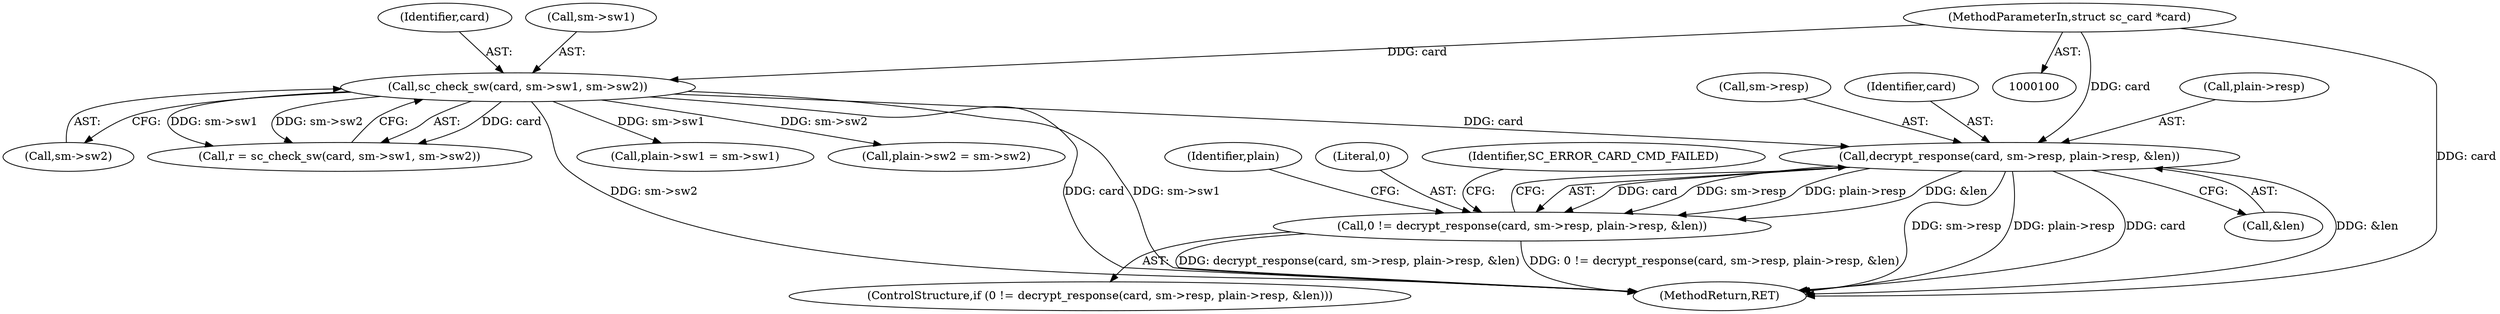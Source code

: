 digraph "0_OpenSC_8fe377e93b4b56060e5bbfb6f3142ceaeca744fa_8@pointer" {
"1000155" [label="(Call,decrypt_response(card, sm->resp, plain->resp, &len))"];
"1000134" [label="(Call,sc_check_sw(card, sm->sw1, sm->sw2))"];
"1000101" [label="(MethodParameterIn,struct sc_card *card)"];
"1000153" [label="(Call,0 != decrypt_response(card, sm->resp, plain->resp, &len))"];
"1000163" [label="(Call,&len)"];
"1000153" [label="(Call,0 != decrypt_response(card, sm->resp, plain->resp, &len))"];
"1000132" [label="(Call,r = sc_check_sw(card, sm->sw1, sm->sw2))"];
"1000155" [label="(Call,decrypt_response(card, sm->resp, plain->resp, &len))"];
"1000152" [label="(ControlStructure,if (0 != decrypt_response(card, sm->resp, plain->resp, &len)))"];
"1000189" [label="(Call,plain->sw1 = sm->sw1)"];
"1000154" [label="(Literal,0)"];
"1000166" [label="(Identifier,SC_ERROR_CARD_CMD_FAILED)"];
"1000196" [label="(Call,plain->sw2 = sm->sw2)"];
"1000156" [label="(Identifier,card)"];
"1000135" [label="(Identifier,card)"];
"1000160" [label="(Call,plain->resp)"];
"1000222" [label="(MethodReturn,RET)"];
"1000101" [label="(MethodParameterIn,struct sc_card *card)"];
"1000139" [label="(Call,sm->sw2)"];
"1000186" [label="(Identifier,plain)"];
"1000157" [label="(Call,sm->resp)"];
"1000134" [label="(Call,sc_check_sw(card, sm->sw1, sm->sw2))"];
"1000136" [label="(Call,sm->sw1)"];
"1000155" -> "1000153"  [label="AST: "];
"1000155" -> "1000163"  [label="CFG: "];
"1000156" -> "1000155"  [label="AST: "];
"1000157" -> "1000155"  [label="AST: "];
"1000160" -> "1000155"  [label="AST: "];
"1000163" -> "1000155"  [label="AST: "];
"1000153" -> "1000155"  [label="CFG: "];
"1000155" -> "1000222"  [label="DDG: sm->resp"];
"1000155" -> "1000222"  [label="DDG: plain->resp"];
"1000155" -> "1000222"  [label="DDG: card"];
"1000155" -> "1000222"  [label="DDG: &len"];
"1000155" -> "1000153"  [label="DDG: card"];
"1000155" -> "1000153"  [label="DDG: sm->resp"];
"1000155" -> "1000153"  [label="DDG: plain->resp"];
"1000155" -> "1000153"  [label="DDG: &len"];
"1000134" -> "1000155"  [label="DDG: card"];
"1000101" -> "1000155"  [label="DDG: card"];
"1000134" -> "1000132"  [label="AST: "];
"1000134" -> "1000139"  [label="CFG: "];
"1000135" -> "1000134"  [label="AST: "];
"1000136" -> "1000134"  [label="AST: "];
"1000139" -> "1000134"  [label="AST: "];
"1000132" -> "1000134"  [label="CFG: "];
"1000134" -> "1000222"  [label="DDG: sm->sw2"];
"1000134" -> "1000222"  [label="DDG: card"];
"1000134" -> "1000222"  [label="DDG: sm->sw1"];
"1000134" -> "1000132"  [label="DDG: card"];
"1000134" -> "1000132"  [label="DDG: sm->sw1"];
"1000134" -> "1000132"  [label="DDG: sm->sw2"];
"1000101" -> "1000134"  [label="DDG: card"];
"1000134" -> "1000189"  [label="DDG: sm->sw1"];
"1000134" -> "1000196"  [label="DDG: sm->sw2"];
"1000101" -> "1000100"  [label="AST: "];
"1000101" -> "1000222"  [label="DDG: card"];
"1000153" -> "1000152"  [label="AST: "];
"1000154" -> "1000153"  [label="AST: "];
"1000166" -> "1000153"  [label="CFG: "];
"1000186" -> "1000153"  [label="CFG: "];
"1000153" -> "1000222"  [label="DDG: 0 != decrypt_response(card, sm->resp, plain->resp, &len)"];
"1000153" -> "1000222"  [label="DDG: decrypt_response(card, sm->resp, plain->resp, &len)"];
}
